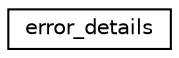 digraph "Graphical Class Hierarchy"
{
  edge [fontname="Helvetica",fontsize="10",labelfontname="Helvetica",labelfontsize="10"];
  node [fontname="Helvetica",fontsize="10",shape=record];
  rankdir="LR";
  Node1 [label="error_details",height=0.2,width=0.4,color="black", fillcolor="white", style="filled",URL="$classerror__details.xhtml"];
}
